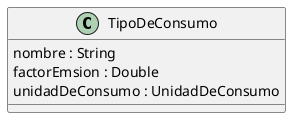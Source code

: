 @startuml

class TipoDeConsumo {
    nombre : String
    factorEmsion : Double
    unidadDeConsumo : UnidadDeConsumo
}

@enduml
